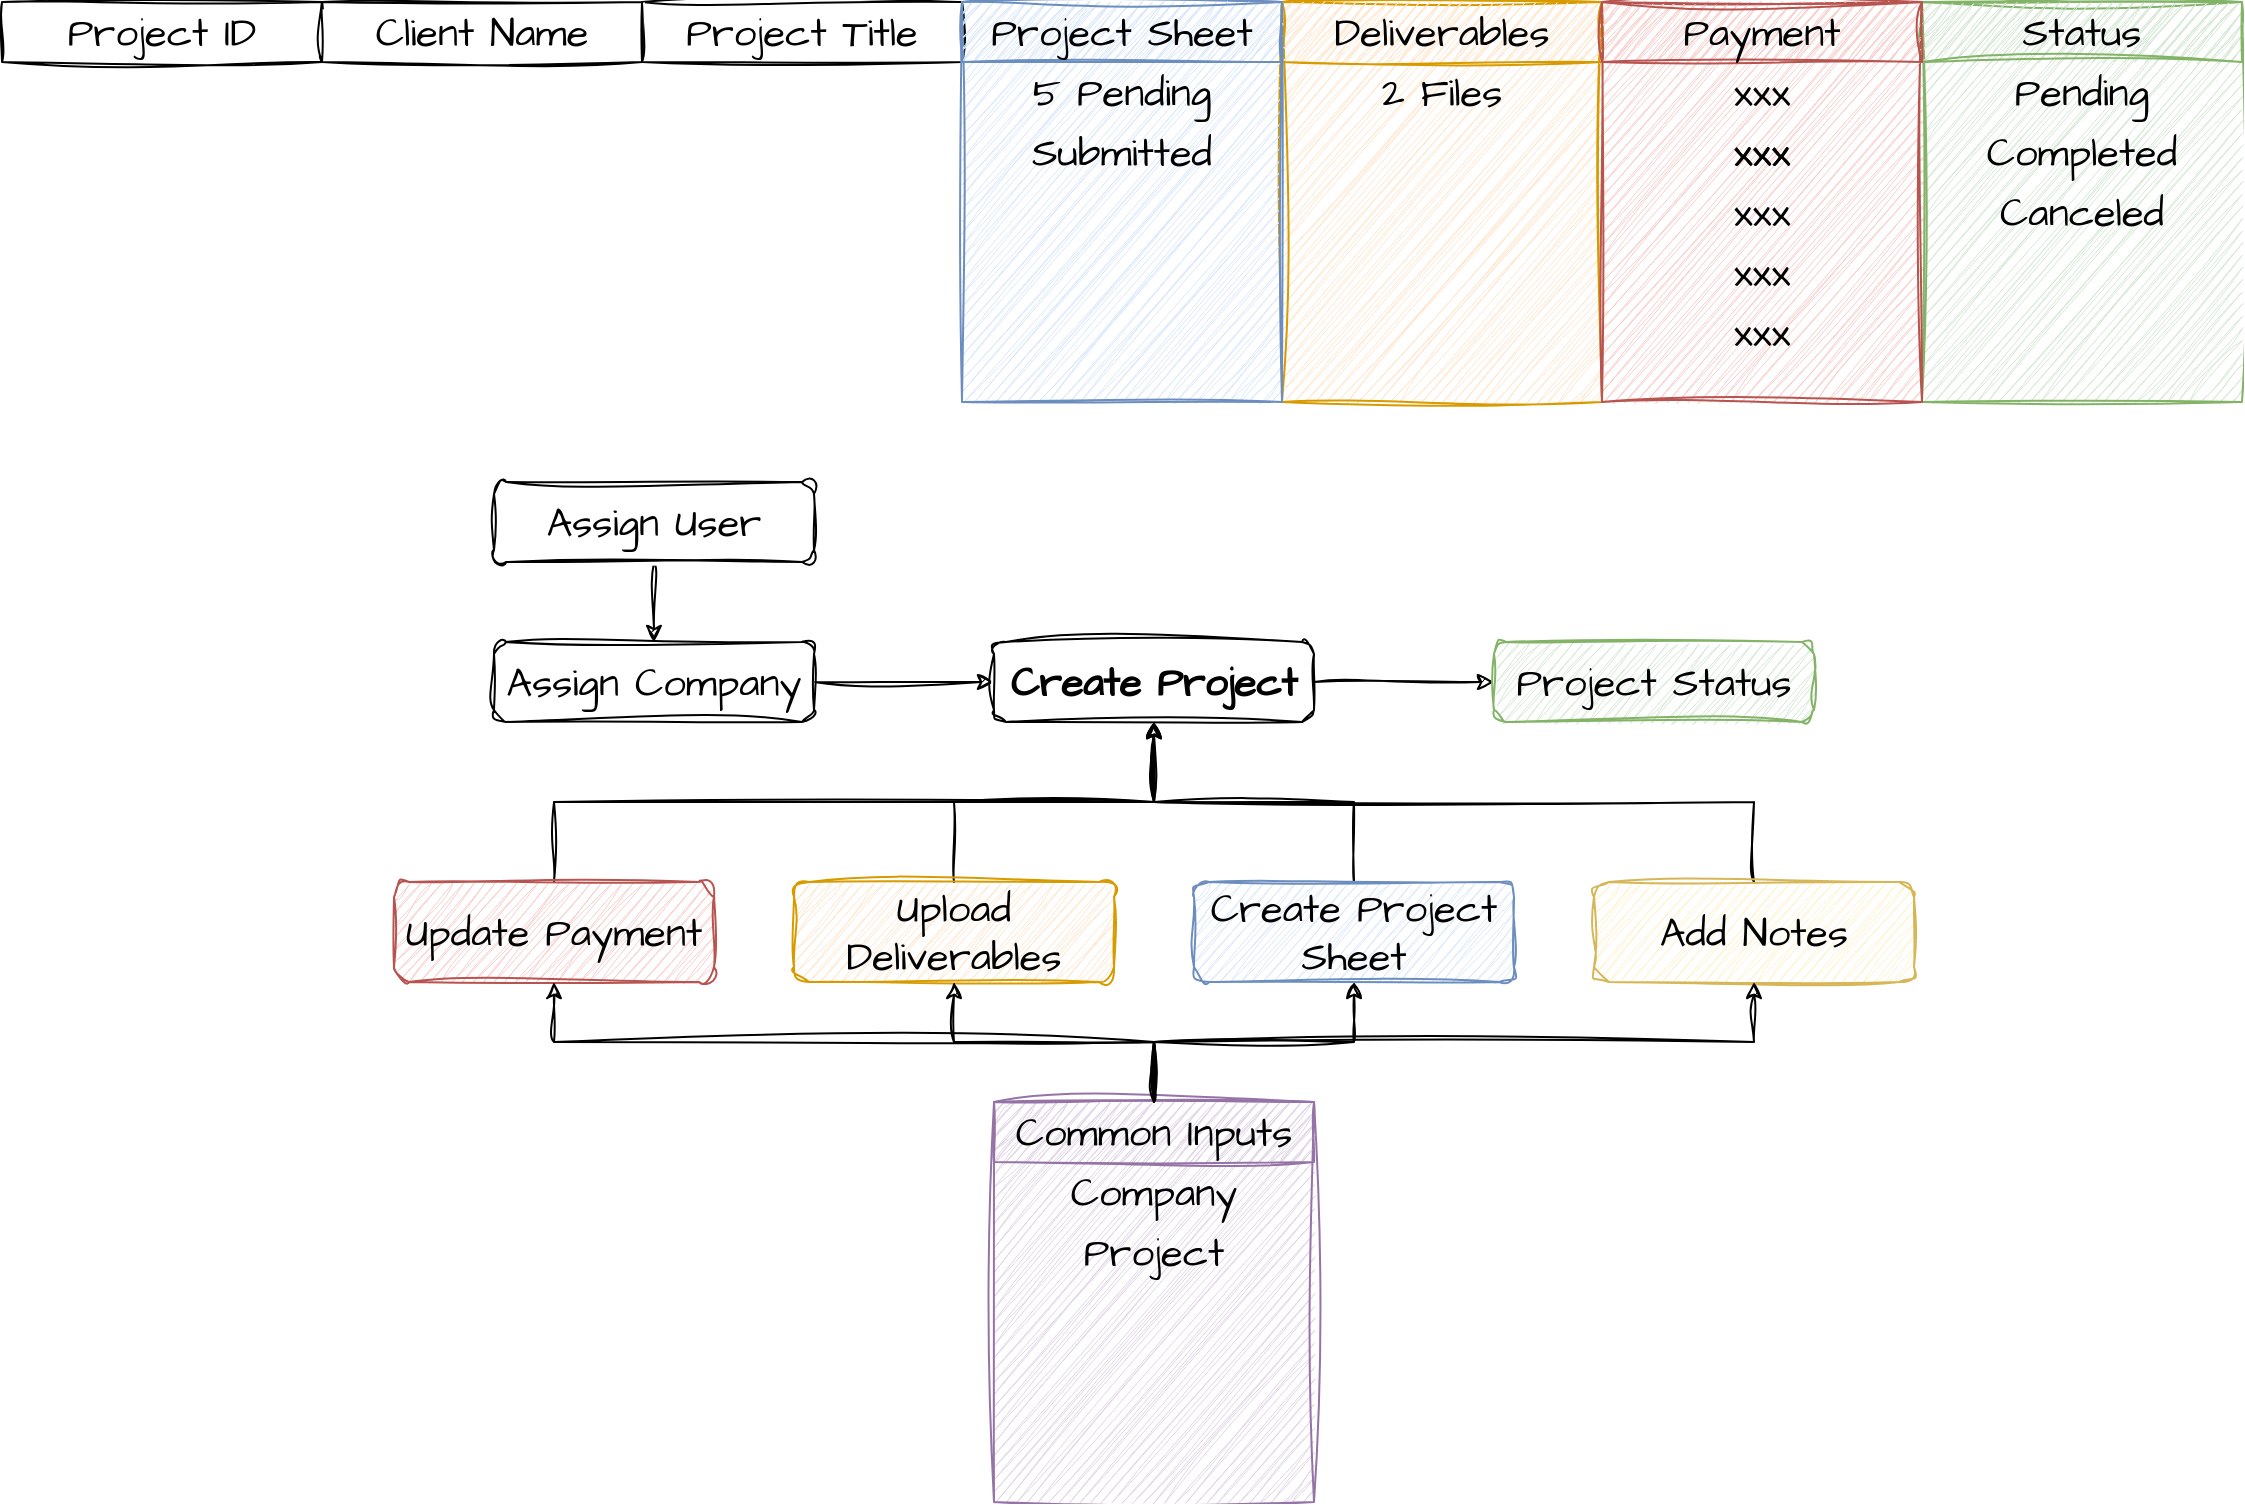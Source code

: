 <mxfile><diagram name="Project Flow" id="7UUBzDvhDP2dMCJnM9Ok"><mxGraphModel dx="2302" dy="792" grid="1" gridSize="10" guides="1" tooltips="1" connect="1" arrows="1" fold="1" page="1" pageScale="1" pageWidth="1169" pageHeight="827" background="none" math="0" shadow="0"><root><mxCell id="0"/><mxCell id="1" parent="0"/><mxCell id="pr5hxSw8c6R18JECzR4E-4" value="Project Title" style="rounded=0;whiteSpace=wrap;html=1;sketch=1;hachureGap=4;jiggle=2;curveFitting=1;fontFamily=Architects Daughter;fontSource=https%3A%2F%2Ffonts.googleapis.com%2Fcss%3Ffamily%3DArchitects%2BDaughter;fontSize=20;" parent="1" vertex="1"><mxGeometry x="-840" y="40" width="160" height="30" as="geometry"/></mxCell><mxCell id="pr5hxSw8c6R18JECzR4E-5" value="Client Name" style="rounded=0;whiteSpace=wrap;html=1;sketch=1;hachureGap=4;jiggle=2;curveFitting=1;fontFamily=Architects Daughter;fontSource=https%3A%2F%2Ffonts.googleapis.com%2Fcss%3Ffamily%3DArchitects%2BDaughter;fontSize=20;" parent="1" vertex="1"><mxGeometry x="-1000" y="40" width="160" height="30" as="geometry"/></mxCell><mxCell id="pr5hxSw8c6R18JECzR4E-6" value="Project ID" style="rounded=0;whiteSpace=wrap;html=1;sketch=1;hachureGap=4;jiggle=2;curveFitting=1;fontFamily=Architects Daughter;fontSource=https%3A%2F%2Ffonts.googleapis.com%2Fcss%3Ffamily%3DArchitects%2BDaughter;fontSize=20;" parent="1" vertex="1"><mxGeometry x="-1160" y="40" width="160" height="30" as="geometry"/></mxCell><mxCell id="pr5hxSw8c6R18JECzR4E-15" value="" style="group;sketch=1;curveFitting=1;jiggle=2;" parent="1" vertex="1" connectable="0"><mxGeometry x="-200" y="40" width="160" height="200" as="geometry"/></mxCell><mxCell id="pr5hxSw8c6R18JECzR4E-9" value="" style="rounded=0;whiteSpace=wrap;html=1;sketch=1;hachureGap=4;jiggle=2;curveFitting=1;fontFamily=Architects Daughter;fontSource=https%3A%2F%2Ffonts.googleapis.com%2Fcss%3Ffamily%3DArchitects%2BDaughter;fontSize=20;fillColor=#d5e8d4;strokeColor=#82b366;" parent="pr5hxSw8c6R18JECzR4E-15" vertex="1"><mxGeometry width="160" height="200" as="geometry"/></mxCell><mxCell id="pr5hxSw8c6R18JECzR4E-11" value="Status" style="text;html=1;strokeColor=#82b366;fillColor=#d5e8d4;align=center;verticalAlign=middle;whiteSpace=wrap;rounded=0;fontSize=20;fontFamily=Architects Daughter;sketch=1;curveFitting=1;jiggle=2;" parent="pr5hxSw8c6R18JECzR4E-15" vertex="1"><mxGeometry width="160" height="30" as="geometry"/></mxCell><mxCell id="pr5hxSw8c6R18JECzR4E-12" value="Pending" style="text;html=1;strokeColor=none;fillColor=none;align=center;verticalAlign=middle;whiteSpace=wrap;rounded=0;fontSize=20;fontFamily=Architects Daughter;sketch=1;curveFitting=1;jiggle=2;" parent="pr5hxSw8c6R18JECzR4E-15" vertex="1"><mxGeometry y="30" width="160" height="30" as="geometry"/></mxCell><mxCell id="pr5hxSw8c6R18JECzR4E-13" value="Completed" style="text;html=1;strokeColor=none;fillColor=none;align=center;verticalAlign=middle;whiteSpace=wrap;rounded=0;fontSize=20;fontFamily=Architects Daughter;sketch=1;curveFitting=1;jiggle=2;" parent="pr5hxSw8c6R18JECzR4E-15" vertex="1"><mxGeometry y="60" width="160" height="30" as="geometry"/></mxCell><mxCell id="pr5hxSw8c6R18JECzR4E-14" value="Canceled" style="text;html=1;strokeColor=none;fillColor=none;align=center;verticalAlign=middle;whiteSpace=wrap;rounded=0;fontSize=20;fontFamily=Architects Daughter;sketch=1;curveFitting=1;jiggle=2;" parent="pr5hxSw8c6R18JECzR4E-15" vertex="1"><mxGeometry y="90" width="160" height="30" as="geometry"/></mxCell><mxCell id="pr5hxSw8c6R18JECzR4E-16" value="" style="group;sketch=1;curveFitting=1;jiggle=2;" parent="1" vertex="1" connectable="0"><mxGeometry x="-520" y="40" width="160" height="200" as="geometry"/></mxCell><mxCell id="pr5hxSw8c6R18JECzR4E-17" value="" style="rounded=0;whiteSpace=wrap;html=1;sketch=1;hachureGap=4;jiggle=2;curveFitting=1;fontFamily=Architects Daughter;fontSource=https%3A%2F%2Ffonts.googleapis.com%2Fcss%3Ffamily%3DArchitects%2BDaughter;fontSize=20;fillColor=#ffe6cc;strokeColor=#d79b00;" parent="pr5hxSw8c6R18JECzR4E-16" vertex="1"><mxGeometry width="160" height="200" as="geometry"/></mxCell><mxCell id="pr5hxSw8c6R18JECzR4E-18" value="Deliverables" style="text;html=1;strokeColor=#d79b00;fillColor=#ffe6cc;align=center;verticalAlign=middle;whiteSpace=wrap;rounded=0;fontSize=20;fontFamily=Architects Daughter;sketch=1;curveFitting=1;jiggle=2;" parent="pr5hxSw8c6R18JECzR4E-16" vertex="1"><mxGeometry width="160" height="30" as="geometry"/></mxCell><mxCell id="pr5hxSw8c6R18JECzR4E-19" value="2 Files" style="text;html=1;strokeColor=none;fillColor=none;align=center;verticalAlign=middle;whiteSpace=wrap;rounded=0;fontSize=20;fontFamily=Architects Daughter;sketch=1;curveFitting=1;jiggle=2;" parent="pr5hxSw8c6R18JECzR4E-16" vertex="1"><mxGeometry y="30" width="160" height="30" as="geometry"/></mxCell><mxCell id="pr5hxSw8c6R18JECzR4E-22" value="" style="group;sketch=1;curveFitting=1;jiggle=2;" parent="1" vertex="1" connectable="0"><mxGeometry x="-680" y="40" width="160" height="200" as="geometry"/></mxCell><mxCell id="pr5hxSw8c6R18JECzR4E-23" value="" style="rounded=0;whiteSpace=wrap;html=1;sketch=1;hachureGap=4;jiggle=2;curveFitting=1;fontFamily=Architects Daughter;fontSource=https%3A%2F%2Ffonts.googleapis.com%2Fcss%3Ffamily%3DArchitects%2BDaughter;fontSize=20;fillColor=#dae8fc;strokeColor=#6c8ebf;" parent="pr5hxSw8c6R18JECzR4E-22" vertex="1"><mxGeometry width="160" height="200" as="geometry"/></mxCell><mxCell id="pr5hxSw8c6R18JECzR4E-24" value="Project Sheet" style="text;html=1;strokeColor=#6c8ebf;fillColor=#dae8fc;align=center;verticalAlign=middle;whiteSpace=wrap;rounded=0;fontSize=20;fontFamily=Architects Daughter;sketch=1;curveFitting=1;jiggle=2;" parent="pr5hxSw8c6R18JECzR4E-22" vertex="1"><mxGeometry width="160" height="30" as="geometry"/></mxCell><mxCell id="pr5hxSw8c6R18JECzR4E-25" value="5 Pending" style="text;html=1;strokeColor=none;fillColor=none;align=center;verticalAlign=middle;whiteSpace=wrap;rounded=0;fontSize=20;fontFamily=Architects Daughter;sketch=1;curveFitting=1;jiggle=2;" parent="pr5hxSw8c6R18JECzR4E-22" vertex="1"><mxGeometry y="30" width="160" height="30" as="geometry"/></mxCell><mxCell id="pr5hxSw8c6R18JECzR4E-26" value="Submitted" style="text;html=1;strokeColor=none;fillColor=none;align=center;verticalAlign=middle;whiteSpace=wrap;rounded=0;fontSize=20;fontFamily=Architects Daughter;sketch=1;curveFitting=1;jiggle=2;" parent="pr5hxSw8c6R18JECzR4E-22" vertex="1"><mxGeometry y="60" width="160" height="30" as="geometry"/></mxCell><mxCell id="pr5hxSw8c6R18JECzR4E-27" value="" style="group;sketch=1;curveFitting=1;jiggle=2;" parent="1" vertex="1" connectable="0"><mxGeometry x="-360" y="40" width="160" height="200" as="geometry"/></mxCell><mxCell id="pr5hxSw8c6R18JECzR4E-28" value="" style="rounded=0;whiteSpace=wrap;html=1;sketch=1;hachureGap=4;jiggle=2;curveFitting=1;fontFamily=Architects Daughter;fontSource=https%3A%2F%2Ffonts.googleapis.com%2Fcss%3Ffamily%3DArchitects%2BDaughter;fontSize=20;fillColor=#f8cecc;strokeColor=#b85450;" parent="pr5hxSw8c6R18JECzR4E-27" vertex="1"><mxGeometry width="160" height="200" as="geometry"/></mxCell><mxCell id="pr5hxSw8c6R18JECzR4E-29" value="Payment" style="text;html=1;strokeColor=#b85450;fillColor=#f8cecc;align=center;verticalAlign=middle;whiteSpace=wrap;rounded=0;fontSize=20;fontFamily=Architects Daughter;sketch=1;curveFitting=1;jiggle=2;" parent="pr5hxSw8c6R18JECzR4E-27" vertex="1"><mxGeometry width="160" height="30" as="geometry"/></mxCell><mxCell id="pr5hxSw8c6R18JECzR4E-30" value="xxx" style="text;html=1;strokeColor=none;fillColor=none;align=center;verticalAlign=middle;whiteSpace=wrap;rounded=0;fontSize=20;fontFamily=Architects Daughter;sketch=1;curveFitting=1;jiggle=2;" parent="pr5hxSw8c6R18JECzR4E-27" vertex="1"><mxGeometry y="30" width="160" height="30" as="geometry"/></mxCell><mxCell id="pr5hxSw8c6R18JECzR4E-31" value="xxx" style="text;html=1;strokeColor=none;fillColor=none;align=center;verticalAlign=middle;whiteSpace=wrap;rounded=0;fontSize=20;fontFamily=Architects Daughter;sketch=1;curveFitting=1;jiggle=2;" parent="pr5hxSw8c6R18JECzR4E-27" vertex="1"><mxGeometry y="60" width="160" height="30" as="geometry"/></mxCell><mxCell id="pr5hxSw8c6R18JECzR4E-33" value="xxx" style="text;html=1;strokeColor=none;fillColor=none;align=center;verticalAlign=middle;whiteSpace=wrap;rounded=0;fontSize=20;fontFamily=Architects Daughter;sketch=1;curveFitting=1;jiggle=2;" parent="pr5hxSw8c6R18JECzR4E-27" vertex="1"><mxGeometry y="90" width="160" height="30" as="geometry"/></mxCell><mxCell id="pr5hxSw8c6R18JECzR4E-34" value="xxx" style="text;html=1;strokeColor=none;fillColor=none;align=center;verticalAlign=middle;whiteSpace=wrap;rounded=0;fontSize=20;fontFamily=Architects Daughter;sketch=1;curveFitting=1;jiggle=2;" parent="pr5hxSw8c6R18JECzR4E-27" vertex="1"><mxGeometry y="120" width="160" height="30" as="geometry"/></mxCell><mxCell id="pr5hxSw8c6R18JECzR4E-35" value="xxx" style="text;html=1;strokeColor=none;fillColor=none;align=center;verticalAlign=middle;whiteSpace=wrap;rounded=0;fontSize=20;fontFamily=Architects Daughter;sketch=1;curveFitting=1;jiggle=2;" parent="pr5hxSw8c6R18JECzR4E-27" vertex="1"><mxGeometry y="150" width="160" height="30" as="geometry"/></mxCell><mxCell id="pr5hxSw8c6R18JECzR4E-32" value="xxx" style="text;html=1;strokeColor=none;fillColor=none;align=center;verticalAlign=middle;whiteSpace=wrap;rounded=0;fontSize=20;fontFamily=Architects Daughter;sketch=1;curveFitting=1;jiggle=2;" parent="1" vertex="1"><mxGeometry x="-360" y="100" width="160" height="30" as="geometry"/></mxCell><mxCell id="pr5hxSw8c6R18JECzR4E-49" value="" style="edgeStyle=orthogonalEdgeStyle;sketch=1;hachureGap=4;jiggle=2;curveFitting=1;orthogonalLoop=1;jettySize=auto;html=1;fontFamily=Architects Daughter;fontSource=https%3A%2F%2Ffonts.googleapis.com%2Fcss%3Ffamily%3DArchitects%2BDaughter;fontSize=16;rounded=0;exitX=1;exitY=0.5;exitDx=0;exitDy=0;" parent="1" source="pr5hxSw8c6R18JECzR4E-58" target="pr5hxSw8c6R18JECzR4E-48" edge="1"><mxGeometry relative="1" as="geometry"><mxPoint x="-844" y="380" as="sourcePoint"/></mxGeometry></mxCell><mxCell id="pr5hxSw8c6R18JECzR4E-57" value="" style="edgeStyle=orthogonalEdgeStyle;rounded=0;sketch=1;hachureGap=4;jiggle=2;curveFitting=1;orthogonalLoop=1;jettySize=auto;html=1;fontFamily=Architects Daughter;fontSource=https%3A%2F%2Ffonts.googleapis.com%2Fcss%3Ffamily%3DArchitects%2BDaughter;fontSize=16;" parent="1" source="pr5hxSw8c6R18JECzR4E-48" target="pr5hxSw8c6R18JECzR4E-56" edge="1"><mxGeometry relative="1" as="geometry"/></mxCell><mxCell id="pr5hxSw8c6R18JECzR4E-48" value="Create Project" style="rounded=1;whiteSpace=wrap;html=1;sketch=1;hachureGap=4;jiggle=2;curveFitting=1;fontFamily=Architects Daughter;fontSource=https%3A%2F%2Ffonts.googleapis.com%2Fcss%3Ffamily%3DArchitects%2BDaughter;fontSize=20;fontStyle=1" parent="1" vertex="1"><mxGeometry x="-664" y="360" width="160" height="40" as="geometry"/></mxCell><mxCell id="pr5hxSw8c6R18JECzR4E-51" style="edgeStyle=orthogonalEdgeStyle;rounded=0;sketch=1;hachureGap=4;jiggle=2;curveFitting=1;orthogonalLoop=1;jettySize=auto;html=1;entryX=0.5;entryY=1;entryDx=0;entryDy=0;fontFamily=Architects Daughter;fontSource=https%3A%2F%2Ffonts.googleapis.com%2Fcss%3Ffamily%3DArchitects%2BDaughter;fontSize=16;" parent="1" source="pr5hxSw8c6R18JECzR4E-50" target="pr5hxSw8c6R18JECzR4E-48" edge="1"><mxGeometry relative="1" as="geometry"/></mxCell><mxCell id="pr5hxSw8c6R18JECzR4E-50" value="Upload Deliverables" style="rounded=1;whiteSpace=wrap;html=1;sketch=1;hachureGap=4;jiggle=2;curveFitting=1;fontFamily=Architects Daughter;fontSource=https%3A%2F%2Ffonts.googleapis.com%2Fcss%3Ffamily%3DArchitects%2BDaughter;fontSize=20;fillColor=#ffe6cc;strokeColor=#d79b00;" parent="1" vertex="1"><mxGeometry x="-764" y="480" width="160" height="50" as="geometry"/></mxCell><mxCell id="pr5hxSw8c6R18JECzR4E-55" style="edgeStyle=orthogonalEdgeStyle;rounded=0;sketch=1;hachureGap=4;jiggle=2;curveFitting=1;orthogonalLoop=1;jettySize=auto;html=1;fontFamily=Architects Daughter;fontSource=https%3A%2F%2Ffonts.googleapis.com%2Fcss%3Ffamily%3DArchitects%2BDaughter;fontSize=16;exitX=0.5;exitY=0;exitDx=0;exitDy=0;entryX=0.5;entryY=1;entryDx=0;entryDy=0;" parent="1" source="pr5hxSw8c6R18JECzR4E-52" target="pr5hxSw8c6R18JECzR4E-48" edge="1"><mxGeometry relative="1" as="geometry"><mxPoint x="-684" y="400" as="targetPoint"/></mxGeometry></mxCell><mxCell id="pr5hxSw8c6R18JECzR4E-52" value="Create Project Sheet" style="rounded=1;whiteSpace=wrap;html=1;sketch=1;hachureGap=4;jiggle=2;curveFitting=1;fontFamily=Architects Daughter;fontSource=https%3A%2F%2Ffonts.googleapis.com%2Fcss%3Ffamily%3DArchitects%2BDaughter;fontSize=20;fillColor=#dae8fc;strokeColor=#6c8ebf;" parent="1" vertex="1"><mxGeometry x="-564" y="480" width="160" height="50" as="geometry"/></mxCell><mxCell id="pr5hxSw8c6R18JECzR4E-54" style="edgeStyle=orthogonalEdgeStyle;rounded=0;sketch=1;hachureGap=4;jiggle=2;curveFitting=1;orthogonalLoop=1;jettySize=auto;html=1;fontFamily=Architects Daughter;fontSource=https%3A%2F%2Ffonts.googleapis.com%2Fcss%3Ffamily%3DArchitects%2BDaughter;fontSize=16;exitX=0.5;exitY=0;exitDx=0;exitDy=0;entryX=0.5;entryY=1;entryDx=0;entryDy=0;" parent="1" source="pr5hxSw8c6R18JECzR4E-53" target="pr5hxSw8c6R18JECzR4E-48" edge="1"><mxGeometry relative="1" as="geometry"><mxPoint x="-664" y="370" as="targetPoint"/></mxGeometry></mxCell><mxCell id="pr5hxSw8c6R18JECzR4E-53" value="Update Payment" style="rounded=1;whiteSpace=wrap;html=1;sketch=1;hachureGap=4;jiggle=2;curveFitting=1;fontFamily=Architects Daughter;fontSource=https%3A%2F%2Ffonts.googleapis.com%2Fcss%3Ffamily%3DArchitects%2BDaughter;fontSize=20;fillColor=#f8cecc;strokeColor=#b85450;" parent="1" vertex="1"><mxGeometry x="-964" y="480" width="160" height="50" as="geometry"/></mxCell><mxCell id="pr5hxSw8c6R18JECzR4E-56" value="Project Status" style="rounded=1;whiteSpace=wrap;html=1;sketch=1;hachureGap=4;jiggle=2;curveFitting=1;fontFamily=Architects Daughter;fontSource=https%3A%2F%2Ffonts.googleapis.com%2Fcss%3Ffamily%3DArchitects%2BDaughter;fontSize=20;fillColor=#d5e8d4;strokeColor=#82b366;" parent="1" vertex="1"><mxGeometry x="-414" y="360" width="160" height="40" as="geometry"/></mxCell><mxCell id="pr5hxSw8c6R18JECzR4E-58" value="Assign Company" style="rounded=1;whiteSpace=wrap;html=1;sketch=1;hachureGap=4;jiggle=2;curveFitting=1;fontFamily=Architects Daughter;fontSource=https%3A%2F%2Ffonts.googleapis.com%2Fcss%3Ffamily%3DArchitects%2BDaughter;fontSize=20;" parent="1" vertex="1"><mxGeometry x="-914" y="360" width="160" height="40" as="geometry"/></mxCell><mxCell id="pr5hxSw8c6R18JECzR4E-60" style="edgeStyle=orthogonalEdgeStyle;rounded=0;sketch=1;hachureGap=4;jiggle=2;curveFitting=1;orthogonalLoop=1;jettySize=auto;html=1;entryX=0.5;entryY=0;entryDx=0;entryDy=0;fontFamily=Architects Daughter;fontSource=https%3A%2F%2Ffonts.googleapis.com%2Fcss%3Ffamily%3DArchitects%2BDaughter;fontSize=16;" parent="1" source="pr5hxSw8c6R18JECzR4E-59" target="pr5hxSw8c6R18JECzR4E-58" edge="1"><mxGeometry relative="1" as="geometry"/></mxCell><mxCell id="pr5hxSw8c6R18JECzR4E-59" value="Assign User" style="rounded=1;whiteSpace=wrap;html=1;sketch=1;hachureGap=4;jiggle=2;curveFitting=1;fontFamily=Architects Daughter;fontSource=https%3A%2F%2Ffonts.googleapis.com%2Fcss%3Ffamily%3DArchitects%2BDaughter;fontSize=20;" parent="1" vertex="1"><mxGeometry x="-914" y="280" width="160" height="40" as="geometry"/></mxCell><mxCell id="pr5hxSw8c6R18JECzR4E-69" value="" style="group;sketch=1;curveFitting=1;jiggle=2;" parent="1" vertex="1" connectable="0"><mxGeometry x="-664" y="590" width="160" height="200" as="geometry"/></mxCell><mxCell id="pr5hxSw8c6R18JECzR4E-70" value="" style="rounded=0;whiteSpace=wrap;html=1;sketch=1;hachureGap=4;jiggle=2;curveFitting=1;fontFamily=Architects Daughter;fontSource=https%3A%2F%2Ffonts.googleapis.com%2Fcss%3Ffamily%3DArchitects%2BDaughter;fontSize=20;fillColor=#e1d5e7;strokeColor=#9673a6;" parent="pr5hxSw8c6R18JECzR4E-69" vertex="1"><mxGeometry width="160" height="200" as="geometry"/></mxCell><mxCell id="pr5hxSw8c6R18JECzR4E-71" value="Common Inputs" style="text;html=1;align=center;verticalAlign=middle;whiteSpace=wrap;rounded=0;fontSize=20;fontFamily=Architects Daughter;sketch=1;curveFitting=1;jiggle=2;fillColor=#e1d5e7;strokeColor=#9673a6;" parent="pr5hxSw8c6R18JECzR4E-69" vertex="1"><mxGeometry width="160" height="30" as="geometry"/></mxCell><mxCell id="pr5hxSw8c6R18JECzR4E-72" value="Company" style="text;html=1;strokeColor=none;fillColor=none;align=center;verticalAlign=middle;whiteSpace=wrap;rounded=0;fontSize=20;fontFamily=Architects Daughter;sketch=1;curveFitting=1;jiggle=2;" parent="pr5hxSw8c6R18JECzR4E-69" vertex="1"><mxGeometry y="30" width="160" height="30" as="geometry"/></mxCell><mxCell id="pr5hxSw8c6R18JECzR4E-73" value="Project" style="text;html=1;strokeColor=none;fillColor=none;align=center;verticalAlign=middle;whiteSpace=wrap;rounded=0;fontSize=20;fontFamily=Architects Daughter;sketch=1;curveFitting=1;jiggle=2;" parent="pr5hxSw8c6R18JECzR4E-69" vertex="1"><mxGeometry y="60" width="160" height="30" as="geometry"/></mxCell><mxCell id="pr5hxSw8c6R18JECzR4E-74" style="edgeStyle=orthogonalEdgeStyle;rounded=0;sketch=1;hachureGap=4;jiggle=2;curveFitting=1;orthogonalLoop=1;jettySize=auto;html=1;entryX=0.5;entryY=1;entryDx=0;entryDy=0;fontFamily=Architects Daughter;fontSource=https%3A%2F%2Ffonts.googleapis.com%2Fcss%3Ffamily%3DArchitects%2BDaughter;fontSize=16;" parent="1" source="pr5hxSw8c6R18JECzR4E-71" target="pr5hxSw8c6R18JECzR4E-50" edge="1"><mxGeometry relative="1" as="geometry"/></mxCell><mxCell id="pr5hxSw8c6R18JECzR4E-75" style="edgeStyle=orthogonalEdgeStyle;rounded=0;sketch=1;hachureGap=4;jiggle=2;curveFitting=1;orthogonalLoop=1;jettySize=auto;html=1;entryX=0.5;entryY=1;entryDx=0;entryDy=0;fontFamily=Architects Daughter;fontSource=https%3A%2F%2Ffonts.googleapis.com%2Fcss%3Ffamily%3DArchitects%2BDaughter;fontSize=16;exitX=0.5;exitY=0;exitDx=0;exitDy=0;" parent="1" source="pr5hxSw8c6R18JECzR4E-71" target="pr5hxSw8c6R18JECzR4E-53" edge="1"><mxGeometry relative="1" as="geometry"/></mxCell><mxCell id="pr5hxSw8c6R18JECzR4E-77" style="edgeStyle=orthogonalEdgeStyle;rounded=0;sketch=1;hachureGap=4;jiggle=2;curveFitting=1;orthogonalLoop=1;jettySize=auto;html=1;entryX=0.5;entryY=1;entryDx=0;entryDy=0;fontFamily=Architects Daughter;fontSource=https%3A%2F%2Ffonts.googleapis.com%2Fcss%3Ffamily%3DArchitects%2BDaughter;fontSize=16;exitX=0.5;exitY=0;exitDx=0;exitDy=0;" parent="1" source="pr5hxSw8c6R18JECzR4E-71" target="pr5hxSw8c6R18JECzR4E-52" edge="1"><mxGeometry relative="1" as="geometry"/></mxCell><mxCell id="pr5hxSw8c6R18JECzR4E-80" style="edgeStyle=orthogonalEdgeStyle;rounded=0;sketch=1;hachureGap=4;jiggle=2;curveFitting=1;orthogonalLoop=1;jettySize=auto;html=1;entryX=0.5;entryY=1;entryDx=0;entryDy=0;fontFamily=Architects Daughter;fontSource=https%3A%2F%2Ffonts.googleapis.com%2Fcss%3Ffamily%3DArchitects%2BDaughter;fontSize=16;exitX=0.5;exitY=0;exitDx=0;exitDy=0;" parent="1" source="pr5hxSw8c6R18JECzR4E-78" target="pr5hxSw8c6R18JECzR4E-48" edge="1"><mxGeometry relative="1" as="geometry"/></mxCell><mxCell id="pr5hxSw8c6R18JECzR4E-78" value="Add Notes" style="rounded=1;whiteSpace=wrap;html=1;sketch=1;hachureGap=4;jiggle=2;curveFitting=1;fontFamily=Architects Daughter;fontSource=https%3A%2F%2Ffonts.googleapis.com%2Fcss%3Ffamily%3DArchitects%2BDaughter;fontSize=20;fillColor=#fff2cc;strokeColor=#d6b656;" parent="1" vertex="1"><mxGeometry x="-364" y="480" width="160" height="50" as="geometry"/></mxCell><mxCell id="pr5hxSw8c6R18JECzR4E-79" style="edgeStyle=orthogonalEdgeStyle;rounded=0;sketch=1;hachureGap=4;jiggle=2;curveFitting=1;orthogonalLoop=1;jettySize=auto;html=1;entryX=0.5;entryY=1;entryDx=0;entryDy=0;fontFamily=Architects Daughter;fontSource=https%3A%2F%2Ffonts.googleapis.com%2Fcss%3Ffamily%3DArchitects%2BDaughter;fontSize=16;exitX=0.5;exitY=0;exitDx=0;exitDy=0;" parent="1" source="pr5hxSw8c6R18JECzR4E-71" target="pr5hxSw8c6R18JECzR4E-78" edge="1"><mxGeometry relative="1" as="geometry"/></mxCell></root></mxGraphModel></diagram></mxfile>